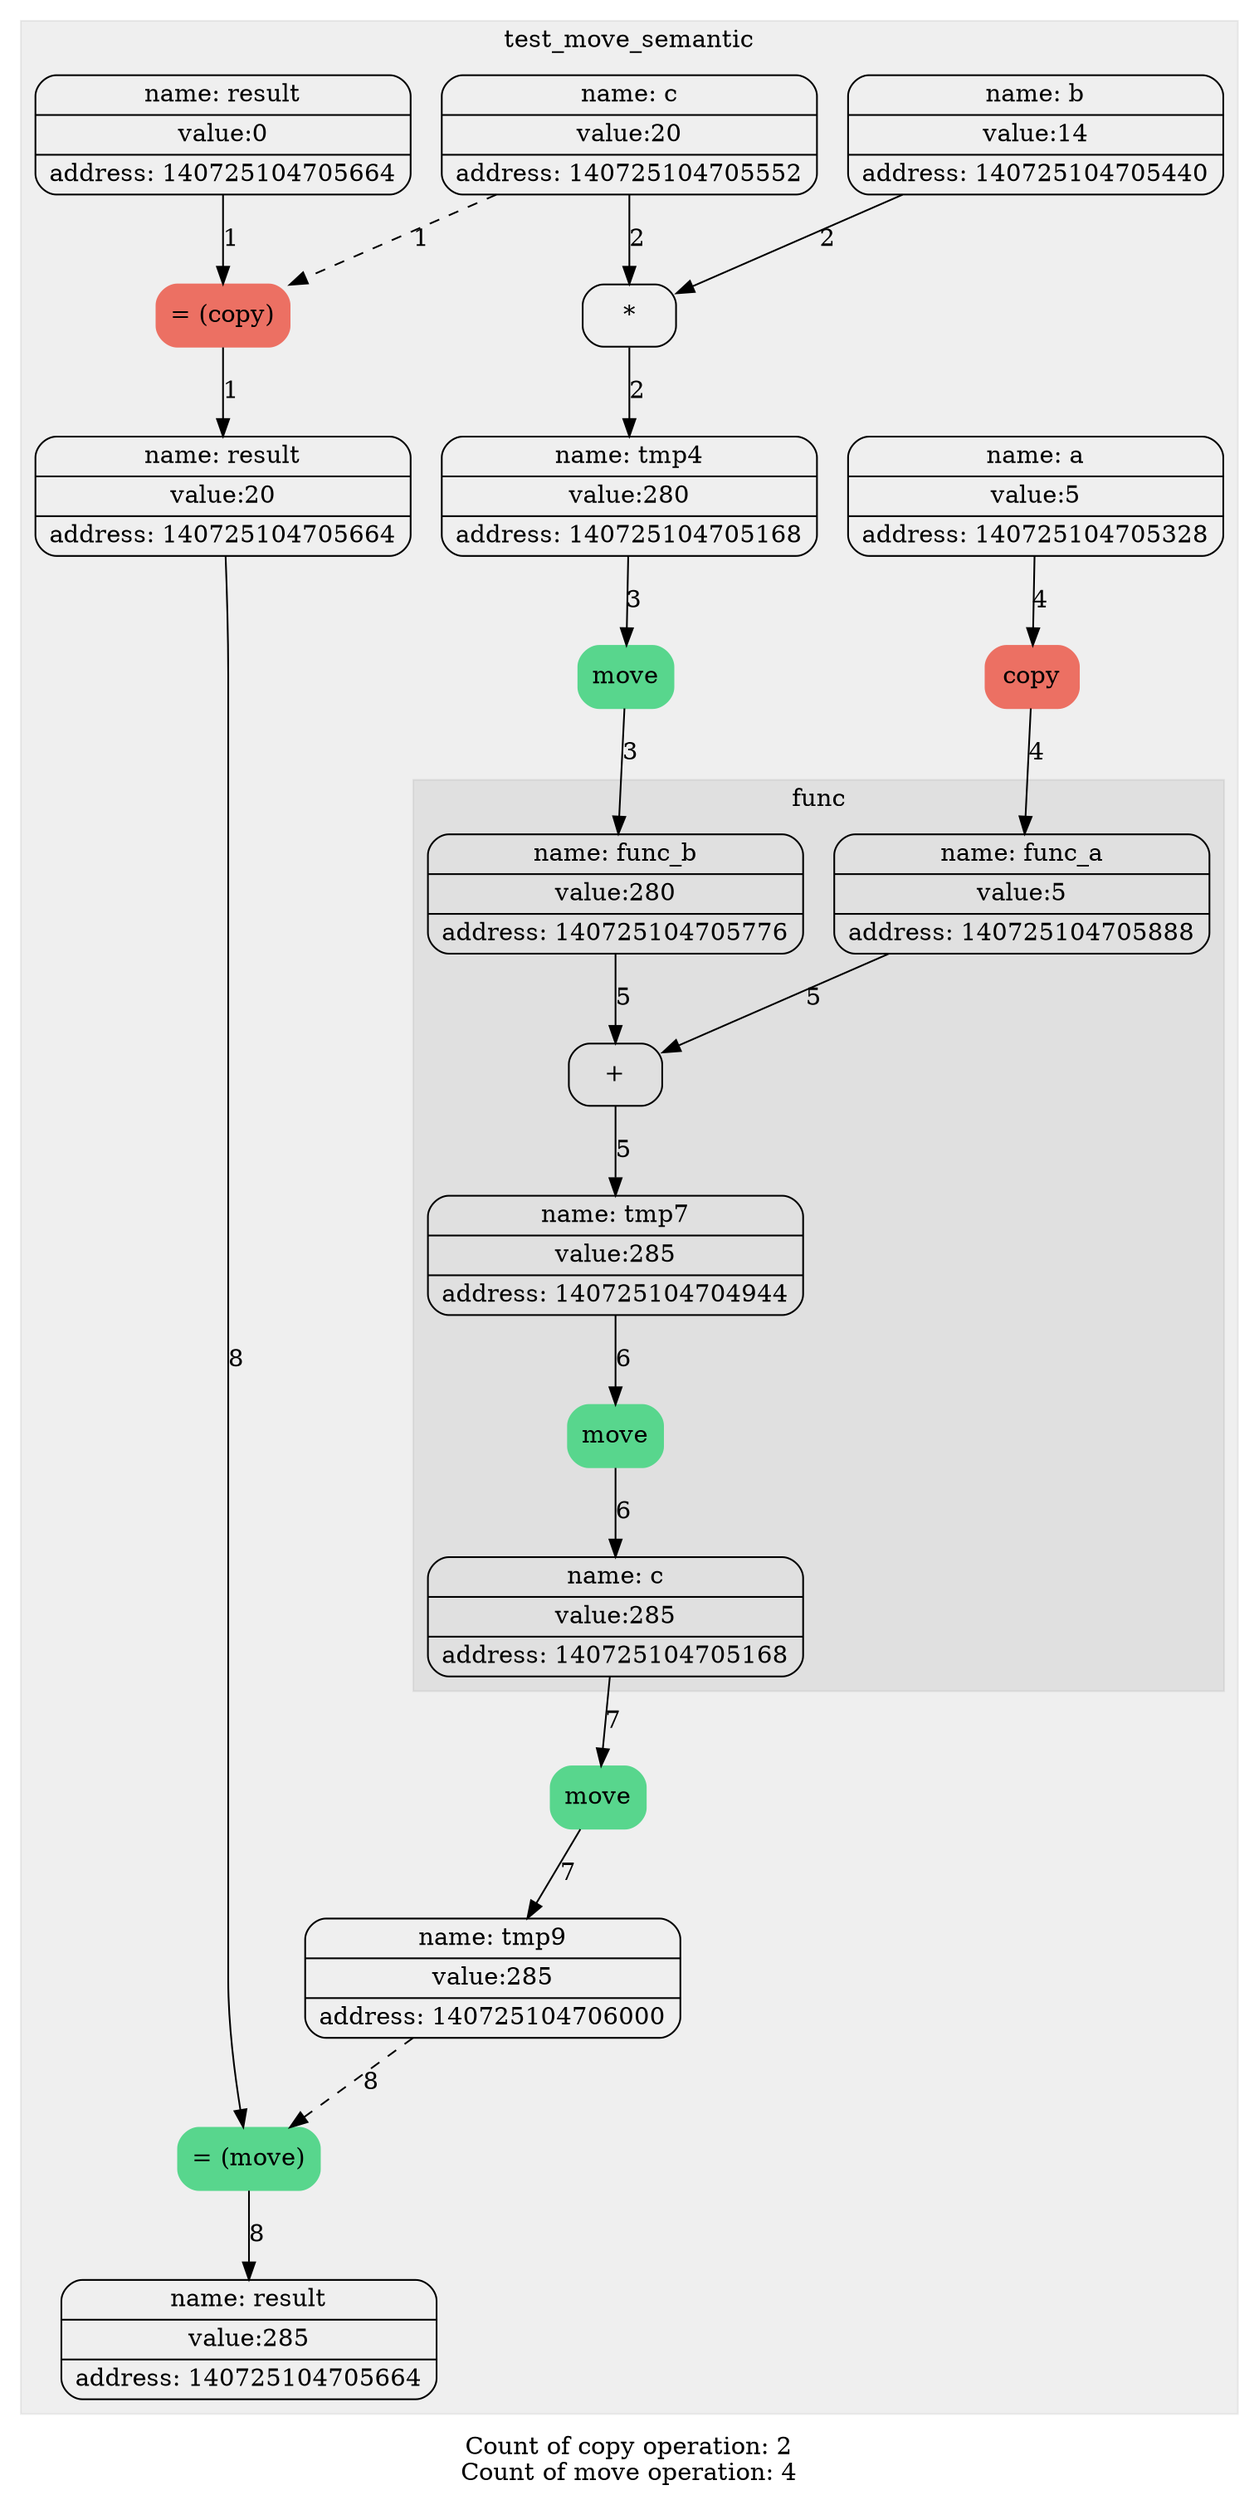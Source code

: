 digraph G{
trankdir=HR;
node[shape=Mrecord];

subgraph "cluster_0" {
label = test_move_semantic;
style= filled
color = "#00000010";
1[label="{ {name: tmp0} | {value:5} | {address: 140725104705328}} " color=""style=""];
1[label="{ {name: a} | {value:5} | {address: 140725104705328}} " color=""style=""];
2[label="{ {name: tmp1} | {value:14} | {address: 140725104705440}} " color=""style=""];
2[label="{ {name: b} | {value:14} | {address: 140725104705440}} " color=""style=""];
3[label="{ {name: tmp2} | {value:20} | {address: 140725104705552}} " color=""style=""];
3[label="{ {name: c} | {value:20} | {address: 140725104705552}} " color=""style=""];
4[label="{ {name: tmp3} | {value:0} | {address: 140725104705664}} " color=""style=""];
4[label="{ {name: result} | {value:0} | {address: 140725104705664}} " color=""style=""];
5[label="= (copy)" color = "#EC7063" style = "filled"];
edge[style = "" color = ""label = "1"]4->5;
edge[style = "dashed" color = ""label = "1"]3->5;
6[label="{ {name: result} | {value:20} | {address: 140725104705664}} " color=""style=""];
edge[style = "" color = ""label = "1"]5->6;
7[label="*" color = "" style = ""];
edge[style = "" color = ""label = "2"]2->7;
edge[style = "" color = ""label = "2"]3->7;
8[label="{ {name: tmp4} | {value:280} | {address: 140725104705168}} " color=""style=""];
edge[style = "" color = ""label = "2"]7->8;
9[label="move" color = "#58D68D" style = "filled"];
edge[style = "" color = ""label = "3"]8->9;
10[label="{ {name: tmp5} | {value:280} | {address: 140725104705776}} " color=""style=""];
edge[style = "" color = ""label = "3"]9->10;
11[label="copy" color = "#EC7063" style = "filled"];
edge[style = "" color = ""label = "4"]1->11;
12[label="{ {name: tmp6} | {value:5} | {address: 140725104705888}} " color=""style=""];
edge[style = "" color = ""label = "4"]11->12;
12[label="{ {name: func_a} | {value:5} | {address: 140725104705888}} " color=""style=""];
10[label="{ {name: func_b} | {value:280} | {address: 140725104705776}} " color=""style=""];
subgraph "cluster_1" {
label = func;
style= filled
color = "#00000010";
13[label="+" color = "" style = ""];
edge[style = "" color = ""label = "5"]12->13;
edge[style = "" color = ""label = "5"]10->13;
14[label="{ {name: tmp7} | {value:285} | {address: 140725104704944}} " color=""style=""];
edge[style = "" color = ""label = "5"]13->14;
15[label="move" color = "#58D68D" style = "filled"];
edge[style = "" color = ""label = "6"]14->15;
16[label="{ {name: tmp8} | {value:285} | {address: 140725104705168}} " color=""style=""];
edge[style = "" color = ""label = "6"]15->16;
16[label="{ {name: c} | {value:285} | {address: 140725104705168}} " color=""style=""];
}
17[label="move" color = "#58D68D" style = "filled"];
edge[style = "" color = ""label = "7"]16->17;
18[label="{ {name: tmp9} | {value:285} | {address: 140725104706000}} " color=""style=""];
edge[style = "" color = ""label = "7"]17->18;
19[label="= (move)" color = "#58D68D" style = "filled"];
edge[style = "" color = ""label = "8"]6->19;
edge[style = "dashed" color = ""label = "8"]18->19;
20[label="{ {name: result} | {value:285} | {address: 140725104705664}} " color=""style=""];
edge[style = "" color = ""label = "8"]19->20;
}
label="Count of copy operation: 2
Count of move operation: 4"}
